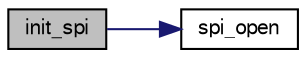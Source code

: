 digraph "init_spi"
{
  edge [fontname="FreeSans",fontsize="10",labelfontname="FreeSans",labelfontsize="10"];
  node [fontname="FreeSans",fontsize="10",shape=record];
  rankdir="LR";
  Node1 [label="init_spi",height=0.2,width=0.4,color="black", fillcolor="grey75", style="filled", fontcolor="black"];
  Node1 -> Node2 [color="midnightblue",fontsize="10",style="solid",fontname="FreeSans"];
  Node2 [label="spi_open",height=0.2,width=0.4,color="black", fillcolor="white", style="filled",URL="$d1/d62/rt__spi_8cpp.html#a10dc9dfda11e6d6371d59bb609ba6996"];
}
